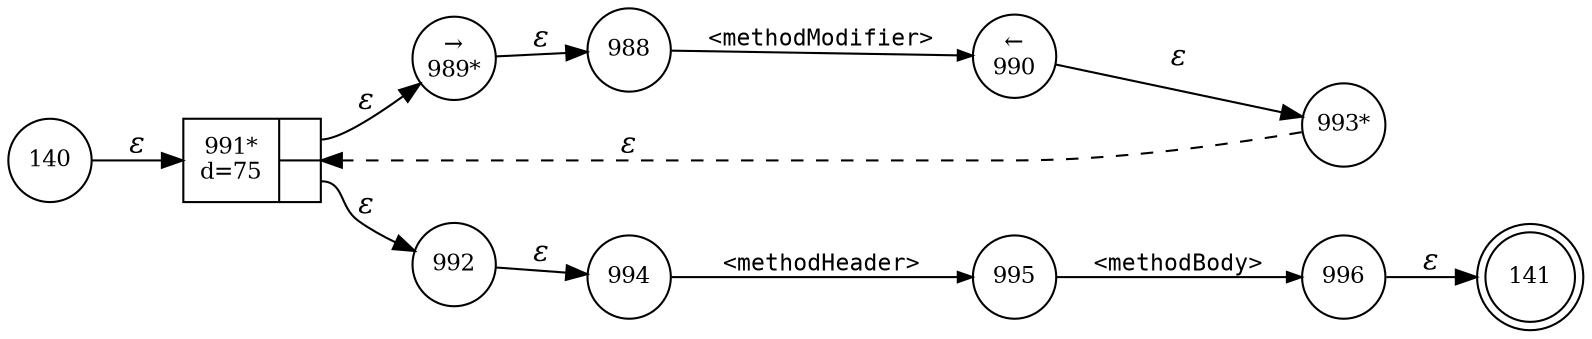 digraph ATN {
rankdir=LR;
s141[fontsize=11, label="141", shape=doublecircle, fixedsize=true, width=.6];
s992[fontsize=11,label="992", shape=circle, fixedsize=true, width=.55, peripheries=1];
s993[fontsize=11,label="993*", shape=circle, fixedsize=true, width=.55, peripheries=1];
s994[fontsize=11,label="994", shape=circle, fixedsize=true, width=.55, peripheries=1];
s995[fontsize=11,label="995", shape=circle, fixedsize=true, width=.55, peripheries=1];
s996[fontsize=11,label="996", shape=circle, fixedsize=true, width=.55, peripheries=1];
s140[fontsize=11,label="140", shape=circle, fixedsize=true, width=.55, peripheries=1];
s988[fontsize=11,label="988", shape=circle, fixedsize=true, width=.55, peripheries=1];
s989[fontsize=11,label="&rarr;\n989*", shape=circle, fixedsize=true, width=.55, peripheries=1];
s990[fontsize=11,label="&larr;\n990", shape=circle, fixedsize=true, width=.55, peripheries=1];
s991[fontsize=11,label="{991*\nd=75|{<p0>|<p1>}}", shape=record, fixedsize=false, peripheries=1];
s140 -> s991 [fontname="Times-Italic", label="&epsilon;"];
s991:p0 -> s989 [fontname="Times-Italic", label="&epsilon;"];
s991:p1 -> s992 [fontname="Times-Italic", label="&epsilon;"];
s989 -> s988 [fontname="Times-Italic", label="&epsilon;"];
s992 -> s994 [fontname="Times-Italic", label="&epsilon;"];
s988 -> s990 [fontsize=11, fontname="Courier", arrowsize=.7, label = "<methodModifier>", arrowhead = normal];
s994 -> s995 [fontsize=11, fontname="Courier", arrowsize=.7, label = "<methodHeader>", arrowhead = normal];
s990 -> s993 [fontname="Times-Italic", label="&epsilon;"];
s995 -> s996 [fontsize=11, fontname="Courier", arrowsize=.7, label = "<methodBody>", arrowhead = normal];
s993 -> s991 [fontname="Times-Italic", label="&epsilon;", style="dashed"];
s996 -> s141 [fontname="Times-Italic", label="&epsilon;"];
}